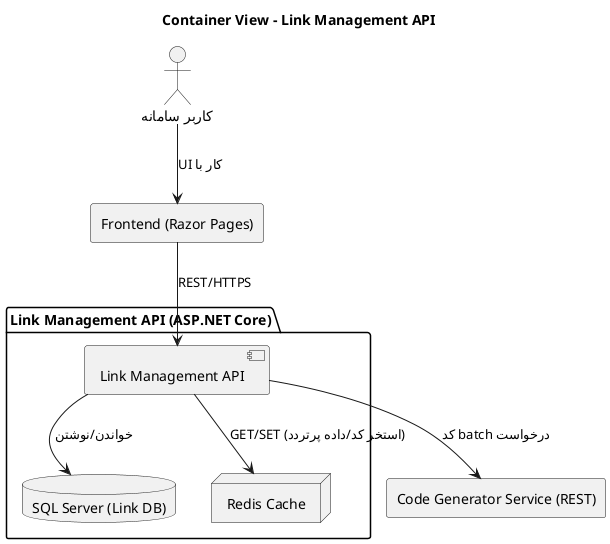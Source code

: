 @startuml
title Container View - Link Management API

rectangle "Frontend (Razor Pages)" as Razor
actor "کاربر سامانه" as User
package "Link Management API (ASP.NET Core)" {
  [Link Management API] as LinkAPI
  database "SQL Server (Link DB)" as LinkDB
  node "Redis Cache" as Redis
}

rectangle "Code Generator Service (REST)" as CodeSvc

User --> Razor : کار با UI
Razor --> LinkAPI : REST/HTTPS
LinkAPI --> Redis : GET/SET (استخر کد/داده پرتردد)
LinkAPI --> LinkDB : خواندن/نوشتن
LinkAPI --> CodeSvc : درخواست batch کد

@enduml
